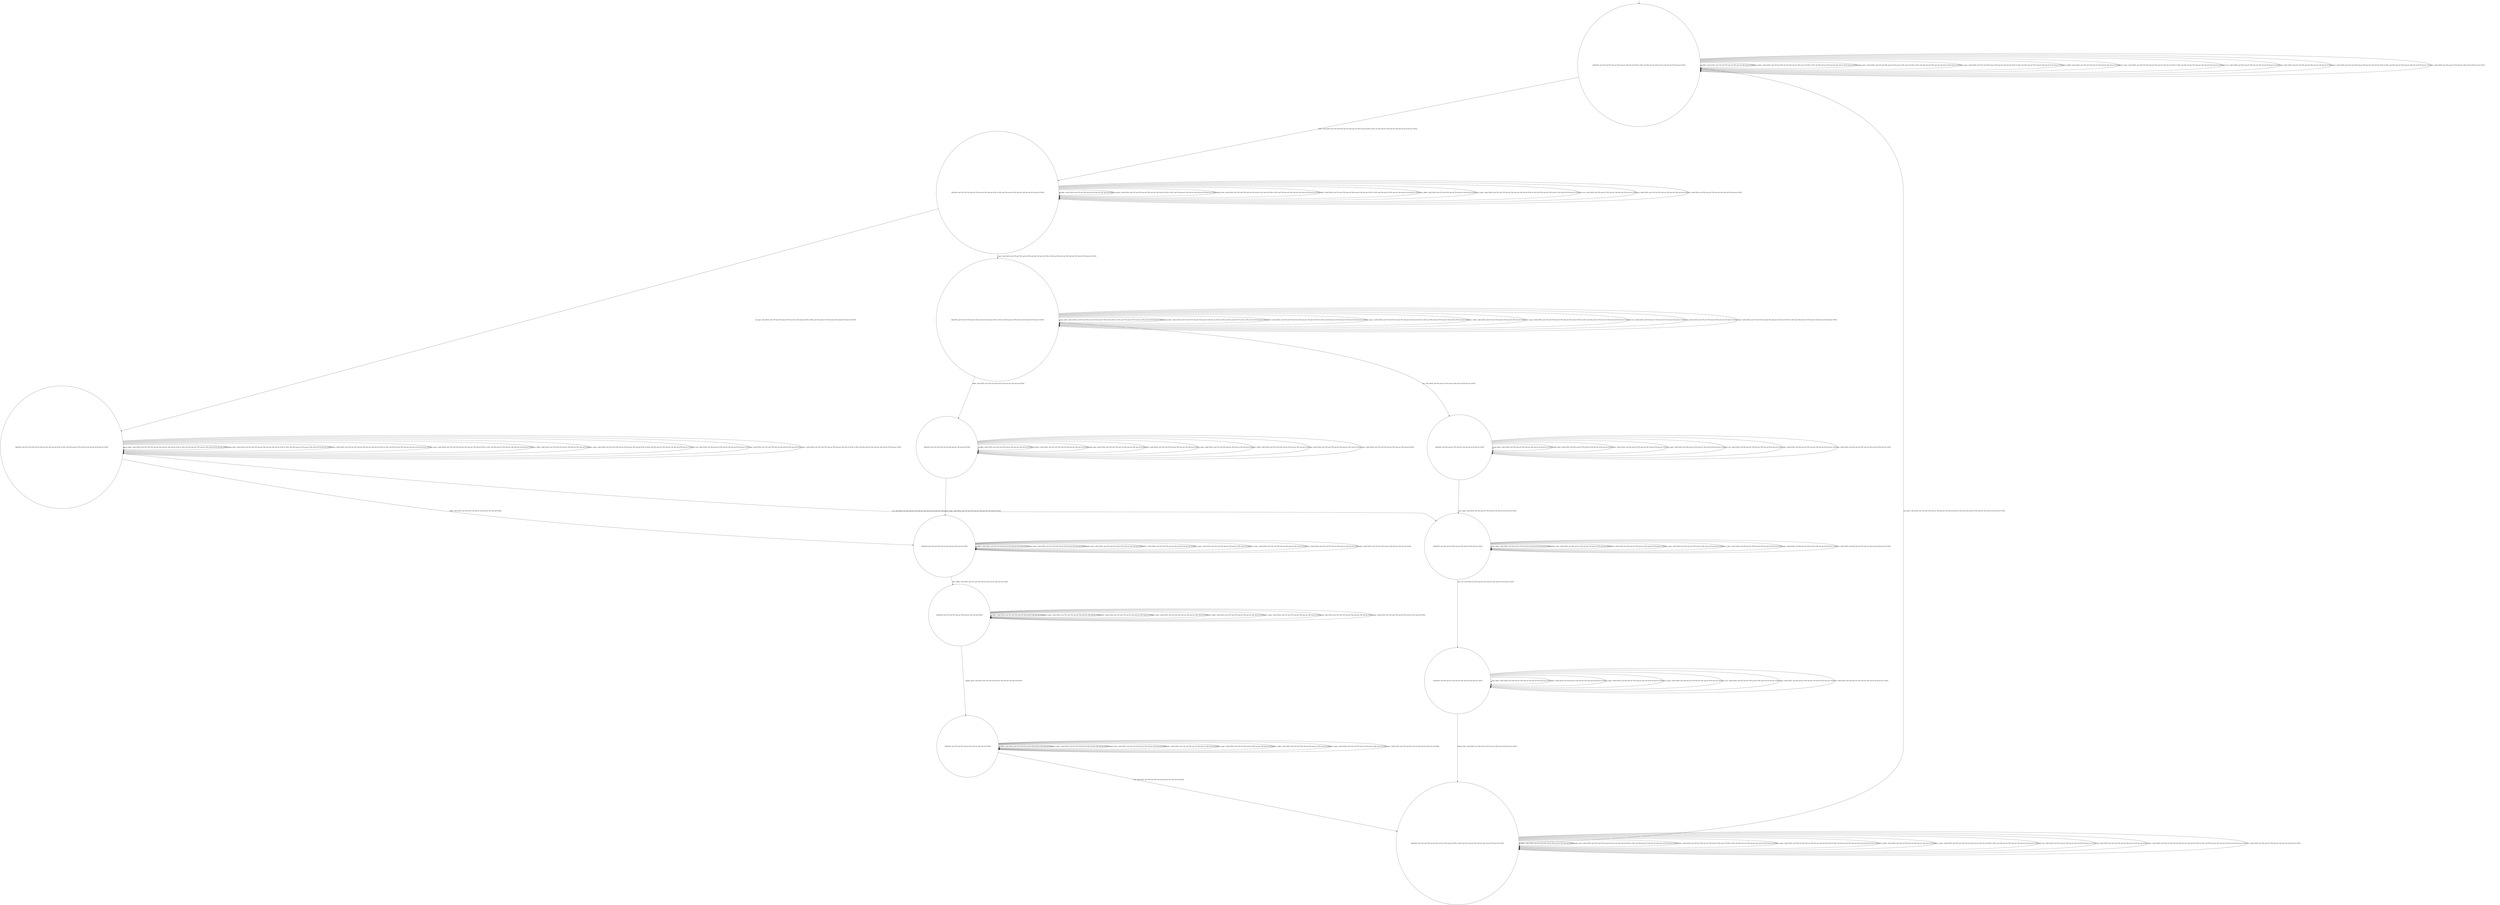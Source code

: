 digraph g {
	edge [lblstyle="above, sloped"];
	s0 [shape="circle" label="0@[((DOL and COF and TON and not TEA and not CAP and not EUR) or (DOL and TEA and not TON and not CAP and not EUR and not COF))]"];
	s1 [shape="circle" label="1@[((DOL and COF and TON and not TEA and not CAP and not EUR) or (DOL and TEA and not TON and not CAP and not EUR and not COF))]"];
	s2 [shape="circle" label="2@[((DOL and COF and TON and not TEA and not CAP and not EUR) or (DOL and TEA and not TON and not CAP and not EUR and not COF))]"];
	s3 [shape="circle" label="3@[((DOL and COF and TON and not TEA and not CAP and not EUR) or (DOL and TEA and not TON and not CAP and not EUR and not COF))]"];
	s4 [shape="circle" label="4@[((DOL and COF and TON and not TEA and not CAP and not EUR))]"];
	s5 [shape="circle" label="5@[((DOL and COF and TON and not TEA and not CAP and not EUR))]"];
	s6 [shape="circle" label="6@[((DOL and COF and TON and not TEA and not CAP and not EUR))]"];
	s7 [shape="circle" label="7@[((DOL and COF and TON and not TEA and not CAP and not EUR))]"];
	s8 [shape="circle" label="8@[((DOL and COF and TON and not TEA and not CAP and not EUR) or (DOL and TEA and not TON and not CAP and not EUR and not COF))]"];
	s9 [shape="circle" label="9@[((DOL and TEA and not TON and not CAP and not EUR and not COF))]"];
	s10 [shape="circle" label="10@[((DOL and TEA and not TON and not CAP and not EUR and not COF))]"];
	s11 [shape="circle" label="11@[((DOL and TEA and not TON and not CAP and not EUR and not COF))]"];
	s0 -> s0 [label="coffee / nok() [((DOL and COF and TON and not TEA and not CAP and not EUR))]"];
	s0 -> s0 [label="cup_taken / nok() [((DOL and COF and TON and not TEA and not CAP and not EUR) or (DOL and TEA and not TON and not CAP and not EUR and not COF))]"];
	s0 -> s0 [label="display_done / nok() [((DOL and COF and TON and not TEA and not CAP and not EUR) or (DOL and TEA and not TON and not CAP and not EUR and not COF))]"];
	s0 -> s1 [label="dollar / ok() [((DOL and COF and TON and not TEA and not CAP and not EUR) or (DOL and TEA and not TON and not CAP and not EUR and not COF))]"];
	s0 -> s0 [label="no_sugar / nok() [((DOL and COF and TON and not TEA and not CAP and not EUR) or (DOL and TEA and not TON and not CAP and not EUR and not COF))]"];
	s0 -> s0 [label="pour_coffee / nok() [((DOL and COF and TON and not TEA and not CAP and not EUR))]"];
	s0 -> s0 [label="pour_sugar / nok() [((DOL and COF and TON and not TEA and not CAP and not EUR) or (DOL and TEA and not TON and not CAP and not EUR and not COF))]"];
	s0 -> s0 [label="pour_tea / nok() [((DOL and TEA and not TON and not CAP and not EUR and not COF))]"];
	s0 -> s0 [label="ring / nok() [((DOL and COF and TON and not TEA and not CAP and not EUR))]"];
	s0 -> s0 [label="sugar / nok() [((DOL and COF and TON and not TEA and not CAP and not EUR) or (DOL and TEA and not TON and not CAP and not EUR and not COF))]"];
	s0 -> s0 [label="tea / nok() [((DOL and TEA and not TON and not CAP and not EUR and not COF))]"];
	s1 -> s1 [label="coffee / nok() [((DOL and COF and TON and not TEA and not CAP and not EUR))]"];
	s1 -> s1 [label="cup_taken / nok() [((DOL and COF and TON and not TEA and not CAP and not EUR) or (DOL and TEA and not TON and not CAP and not EUR and not COF))]"];
	s1 -> s1 [label="display_done / nok() [((DOL and COF and TON and not TEA and not CAP and not EUR) or (DOL and TEA and not TON and not CAP and not EUR and not COF))]"];
	s1 -> s1 [label="dollar / nok() [((DOL and COF and TON and not TEA and not CAP and not EUR) or (DOL and TEA and not TON and not CAP and not EUR and not COF))]"];
	s1 -> s2 [label="no_sugar / ok() [((DOL and COF and TON and not TEA and not CAP and not EUR) or (DOL and TEA and not TON and not CAP and not EUR and not COF))]"];
	s1 -> s1 [label="pour_coffee / nok() [((DOL and COF and TON and not TEA and not CAP and not EUR))]"];
	s1 -> s1 [label="pour_sugar / nok() [((DOL and COF and TON and not TEA and not CAP and not EUR) or (DOL and TEA and not TON and not CAP and not EUR and not COF))]"];
	s1 -> s1 [label="pour_tea / nok() [((DOL and TEA and not TON and not CAP and not EUR and not COF))]"];
	s1 -> s1 [label="ring / nok() [((DOL and COF and TON and not TEA and not CAP and not EUR))]"];
	s1 -> s3 [label="sugar / ok() [((DOL and COF and TON and not TEA and not CAP and not EUR) or (DOL and TEA and not TON and not CAP and not EUR and not COF))]"];
	s1 -> s1 [label="tea / nok() [((DOL and TEA and not TON and not CAP and not EUR and not COF))]"];
	s2 -> s5 [label="coffee / ok() [((DOL and COF and TON and not TEA and not CAP and not EUR))]"];
	s2 -> s2 [label="cup_taken / nok() [((DOL and COF and TON and not TEA and not CAP and not EUR) or (DOL and TEA and not TON and not CAP and not EUR and not COF))]"];
	s2 -> s2 [label="display_done / nok() [((DOL and COF and TON and not TEA and not CAP and not EUR) or (DOL and TEA and not TON and not CAP and not EUR and not COF))]"];
	s2 -> s2 [label="dollar / nok() [((DOL and COF and TON and not TEA and not CAP and not EUR) or (DOL and TEA and not TON and not CAP and not EUR and not COF))]"];
	s2 -> s2 [label="no_sugar / nok() [((DOL and COF and TON and not TEA and not CAP and not EUR) or (DOL and TEA and not TON and not CAP and not EUR and not COF))]"];
	s2 -> s2 [label="pour_coffee / nok() [((DOL and COF and TON and not TEA and not CAP and not EUR))]"];
	s2 -> s2 [label="pour_sugar / nok() [((DOL and COF and TON and not TEA and not CAP and not EUR) or (DOL and TEA and not TON and not CAP and not EUR and not COF))]"];
	s2 -> s2 [label="pour_tea / nok() [((DOL and TEA and not TON and not CAP and not EUR and not COF))]"];
	s2 -> s2 [label="ring / nok() [((DOL and COF and TON and not TEA and not CAP and not EUR))]"];
	s2 -> s2 [label="sugar / void() [((DOL and COF and TON and not TEA and not CAP and not EUR) or (DOL and TEA and not TON and not CAP and not EUR and not COF))]"];
	s2 -> s10 [label="tea / ok() [((DOL and TEA and not TON and not CAP and not EUR and not COF))]"];
	s3 -> s4 [label="coffee / ok() [((DOL and COF and TON and not TEA and not CAP and not EUR))]"];
	s3 -> s3 [label="cup_taken / nok() [((DOL and COF and TON and not TEA and not CAP and not EUR) or (DOL and TEA and not TON and not CAP and not EUR and not COF))]"];
	s3 -> s3 [label="display_done / nok() [((DOL and COF and TON and not TEA and not CAP and not EUR) or (DOL and TEA and not TON and not CAP and not EUR and not COF))]"];
	s3 -> s3 [label="dollar / nok() [((DOL and COF and TON and not TEA and not CAP and not EUR) or (DOL and TEA and not TON and not CAP and not EUR and not COF))]"];
	s3 -> s3 [label="no_sugar / void() [((DOL and COF and TON and not TEA and not CAP and not EUR) or (DOL and TEA and not TON and not CAP and not EUR and not COF))]"];
	s3 -> s3 [label="pour_coffee / nok() [((DOL and COF and TON and not TEA and not CAP and not EUR))]"];
	s3 -> s3 [label="pour_sugar / nok() [((DOL and COF and TON and not TEA and not CAP and not EUR) or (DOL and TEA and not TON and not CAP and not EUR and not COF))]"];
	s3 -> s3 [label="pour_tea / nok() [((DOL and TEA and not TON and not CAP and not EUR and not COF))]"];
	s3 -> s3 [label="ring / nok() [((DOL and COF and TON and not TEA and not CAP and not EUR))]"];
	s3 -> s3 [label="sugar / nok() [((DOL and COF and TON and not TEA and not CAP and not EUR) or (DOL and TEA and not TON and not CAP and not EUR and not COF))]"];
	s3 -> s9 [label="tea / ok() [((DOL and TEA and not TON and not CAP and not EUR and not COF))]"];
	s4 -> s4 [label="coffee / nok() [((DOL and COF and TON and not TEA and not CAP and not EUR))]"];
	s4 -> s4 [label="cup_taken / nok() [((DOL and COF and TON and not TEA and not CAP and not EUR))]"];
	s4 -> s4 [label="display_done / nok() [((DOL and COF and TON and not TEA and not CAP and not EUR))]"];
	s4 -> s4 [label="dollar / nok() [((DOL and COF and TON and not TEA and not CAP and not EUR))]"];
	s4 -> s4 [label="no_sugar / nok() [((DOL and COF and TON and not TEA and not CAP and not EUR))]"];
	s4 -> s4 [label="pour_coffee / nok() [((DOL and COF and TON and not TEA and not CAP and not EUR))]"];
	s4 -> s5 [label="pour_sugar / ok() [((DOL and COF and TON and not TEA and not CAP and not EUR))]"];
	s4 -> s4 [label="ring / nok() [((DOL and COF and TON and not TEA and not CAP and not EUR))]"];
	s4 -> s4 [label="sugar / nok() [((DOL and COF and TON and not TEA and not CAP and not EUR))]"];
	s5 -> s5 [label="coffee / nok() [((DOL and COF and TON and not TEA and not CAP and not EUR))]"];
	s5 -> s5 [label="cup_taken / nok() [((DOL and COF and TON and not TEA and not CAP and not EUR))]"];
	s5 -> s5 [label="display_done / nok() [((DOL and COF and TON and not TEA and not CAP and not EUR))]"];
	s5 -> s5 [label="dollar / nok() [((DOL and COF and TON and not TEA and not CAP and not EUR))]"];
	s5 -> s5 [label="no_sugar / nok() [((DOL and COF and TON and not TEA and not CAP and not EUR))]"];
	s5 -> s6 [label="pour_coffee / ok() [((DOL and COF and TON and not TEA and not CAP and not EUR))]"];
	s5 -> s5 [label="pour_sugar / nok() [((DOL and COF and TON and not TEA and not CAP and not EUR))]"];
	s5 -> s5 [label="ring / nok() [((DOL and COF and TON and not TEA and not CAP and not EUR))]"];
	s5 -> s5 [label="sugar / nok() [((DOL and COF and TON and not TEA and not CAP and not EUR))]"];
	s6 -> s6 [label="coffee / nok() [((DOL and COF and TON and not TEA and not CAP and not EUR))]"];
	s6 -> s6 [label="cup_taken / nok() [((DOL and COF and TON and not TEA and not CAP and not EUR))]"];
	s6 -> s7 [label="display_done / ok() [((DOL and COF and TON and not TEA and not CAP and not EUR))]"];
	s6 -> s6 [label="dollar / nok() [((DOL and COF and TON and not TEA and not CAP and not EUR))]"];
	s6 -> s6 [label="no_sugar / nok() [((DOL and COF and TON and not TEA and not CAP and not EUR))]"];
	s6 -> s6 [label="pour_coffee / nok() [((DOL and COF and TON and not TEA and not CAP and not EUR))]"];
	s6 -> s6 [label="pour_sugar / nok() [((DOL and COF and TON and not TEA and not CAP and not EUR))]"];
	s6 -> s6 [label="ring / nok() [((DOL and COF and TON and not TEA and not CAP and not EUR))]"];
	s6 -> s6 [label="sugar / nok() [((DOL and COF and TON and not TEA and not CAP and not EUR))]"];
	s7 -> s7 [label="coffee / nok() [((DOL and COF and TON and not TEA and not CAP and not EUR))]"];
	s7 -> s7 [label="cup_taken / nok() [((DOL and COF and TON and not TEA and not CAP and not EUR))]"];
	s7 -> s7 [label="display_done / nok() [((DOL and COF and TON and not TEA and not CAP and not EUR))]"];
	s7 -> s7 [label="dollar / nok() [((DOL and COF and TON and not TEA and not CAP and not EUR))]"];
	s7 -> s7 [label="no_sugar / nok() [((DOL and COF and TON and not TEA and not CAP and not EUR))]"];
	s7 -> s7 [label="pour_coffee / nok() [((DOL and COF and TON and not TEA and not CAP and not EUR))]"];
	s7 -> s7 [label="pour_sugar / nok() [((DOL and COF and TON and not TEA and not CAP and not EUR))]"];
	s7 -> s8 [label="ring / ok() [((DOL and COF and TON and not TEA and not CAP and not EUR))]"];
	s7 -> s7 [label="sugar / nok() [((DOL and COF and TON and not TEA and not CAP and not EUR))]"];
	s8 -> s8 [label="coffee / nok() [((DOL and COF and TON and not TEA and not CAP and not EUR))]"];
	s8 -> s0 [label="cup_taken / ok() [((DOL and COF and TON and not TEA and not CAP and not EUR) or (DOL and TEA and not TON and not CAP and not EUR and not COF))]"];
	s8 -> s8 [label="display_done / nok() [((DOL and COF and TON and not TEA and not CAP and not EUR) or (DOL and TEA and not TON and not CAP and not EUR and not COF))]"];
	s8 -> s8 [label="dollar / nok() [((DOL and COF and TON and not TEA and not CAP and not EUR) or (DOL and TEA and not TON and not CAP and not EUR and not COF))]"];
	s8 -> s8 [label="no_sugar / nok() [((DOL and COF and TON and not TEA and not CAP and not EUR) or (DOL and TEA and not TON and not CAP and not EUR and not COF))]"];
	s8 -> s8 [label="pour_coffee / nok() [((DOL and COF and TON and not TEA and not CAP and not EUR))]"];
	s8 -> s8 [label="pour_sugar / nok() [((DOL and COF and TON and not TEA and not CAP and not EUR) or (DOL and TEA and not TON and not CAP and not EUR and not COF))]"];
	s8 -> s8 [label="pour_tea / nok() [((DOL and TEA and not TON and not CAP and not EUR and not COF))]"];
	s8 -> s8 [label="ring / nok() [((DOL and COF and TON and not TEA and not CAP and not EUR))]"];
	s8 -> s8 [label="sugar / nok() [((DOL and COF and TON and not TEA and not CAP and not EUR) or (DOL and TEA and not TON and not CAP and not EUR and not COF))]"];
	s8 -> s8 [label="tea / nok() [((DOL and TEA and not TON and not CAP and not EUR and not COF))]"];
	s9 -> s9 [label="cup_taken / nok() [((DOL and TEA and not TON and not CAP and not EUR and not COF))]"];
	s9 -> s9 [label="display_done / nok() [((DOL and TEA and not TON and not CAP and not EUR and not COF))]"];
	s9 -> s9 [label="dollar / nok() [((DOL and TEA and not TON and not CAP and not EUR and not COF))]"];
	s9 -> s9 [label="no_sugar / nok() [((DOL and TEA and not TON and not CAP and not EUR and not COF))]"];
	s9 -> s10 [label="pour_sugar / ok() [((DOL and TEA and not TON and not CAP and not EUR and not COF))]"];
	s9 -> s9 [label="pour_tea / nok() [((DOL and TEA and not TON and not CAP and not EUR and not COF))]"];
	s9 -> s9 [label="sugar / nok() [((DOL and TEA and not TON and not CAP and not EUR and not COF))]"];
	s9 -> s9 [label="tea / nok() [((DOL and TEA and not TON and not CAP and not EUR and not COF))]"];
	s10 -> s10 [label="cup_taken / nok() [((DOL and TEA and not TON and not CAP and not EUR and not COF))]"];
	s10 -> s10 [label="display_done / nok() [((DOL and TEA and not TON and not CAP and not EUR and not COF))]"];
	s10 -> s10 [label="dollar / nok() [((DOL and TEA and not TON and not CAP and not EUR and not COF))]"];
	s10 -> s10 [label="no_sugar / nok() [((DOL and TEA and not TON and not CAP and not EUR and not COF))]"];
	s10 -> s10 [label="pour_sugar / nok() [((DOL and TEA and not TON and not CAP and not EUR and not COF))]"];
	s10 -> s11 [label="pour_tea / ok() [((DOL and TEA and not TON and not CAP and not EUR and not COF))]"];
	s10 -> s10 [label="sugar / nok() [((DOL and TEA and not TON and not CAP and not EUR and not COF))]"];
	s10 -> s10 [label="tea / nok() [((DOL and TEA and not TON and not CAP and not EUR and not COF))]"];
	s11 -> s11 [label="cup_taken / nok() [((DOL and TEA and not TON and not CAP and not EUR and not COF))]"];
	s11 -> s8 [label="display_done / ok() [((DOL and TEA and not TON and not CAP and not EUR and not COF))]"];
	s11 -> s11 [label="dollar / nok() [((DOL and TEA and not TON and not CAP and not EUR and not COF))]"];
	s11 -> s11 [label="no_sugar / nok() [((DOL and TEA and not TON and not CAP and not EUR and not COF))]"];
	s11 -> s11 [label="pour_sugar / nok() [((DOL and TEA and not TON and not CAP and not EUR and not COF))]"];
	s11 -> s11 [label="pour_tea / nok() [((DOL and TEA and not TON and not CAP and not EUR and not COF))]"];
	s11 -> s11 [label="sugar / nok() [((DOL and TEA and not TON and not CAP and not EUR and not COF))]"];
	s11 -> s11 [label="tea / nok() [((DOL and TEA and not TON and not CAP and not EUR and not COF))]"];
	__start0 [label="" shape="none" width="0" height="0"];
	__start0 -> s0;
}